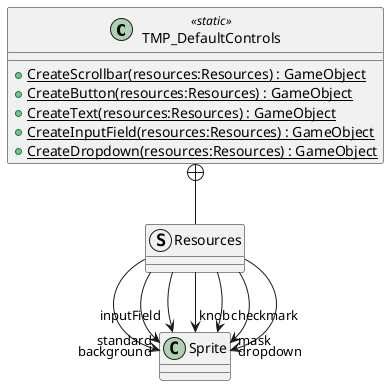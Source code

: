 @startuml
class TMP_DefaultControls <<static>> {
    + {static} CreateScrollbar(resources:Resources) : GameObject
    + {static} CreateButton(resources:Resources) : GameObject
    + {static} CreateText(resources:Resources) : GameObject
    + {static} CreateInputField(resources:Resources) : GameObject
    + {static} CreateDropdown(resources:Resources) : GameObject
}
struct Resources {
}
TMP_DefaultControls +-- Resources
Resources --> "standard" Sprite
Resources --> "background" Sprite
Resources --> "inputField" Sprite
Resources --> "knob" Sprite
Resources --> "checkmark" Sprite
Resources --> "dropdown" Sprite
Resources --> "mask" Sprite
@enduml

